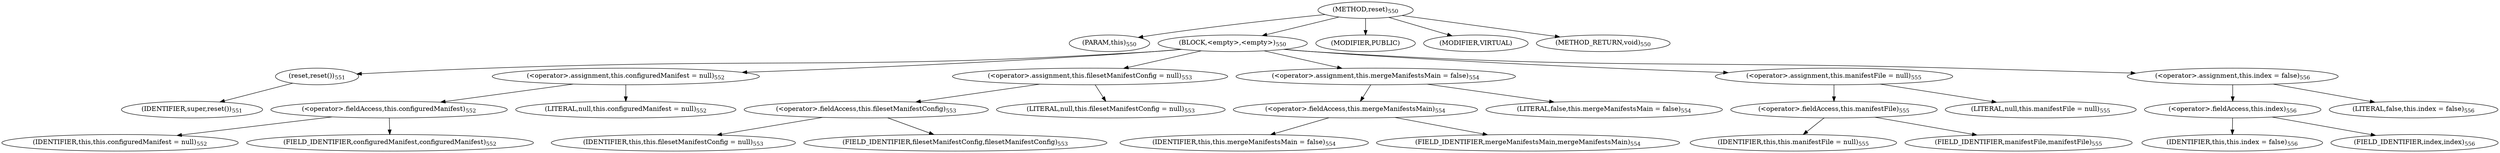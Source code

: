 digraph "reset" {  
"1111" [label = <(METHOD,reset)<SUB>550</SUB>> ]
"1112" [label = <(PARAM,this)<SUB>550</SUB>> ]
"1113" [label = <(BLOCK,&lt;empty&gt;,&lt;empty&gt;)<SUB>550</SUB>> ]
"1114" [label = <(reset,reset())<SUB>551</SUB>> ]
"1115" [label = <(IDENTIFIER,super,reset())<SUB>551</SUB>> ]
"1116" [label = <(&lt;operator&gt;.assignment,this.configuredManifest = null)<SUB>552</SUB>> ]
"1117" [label = <(&lt;operator&gt;.fieldAccess,this.configuredManifest)<SUB>552</SUB>> ]
"1118" [label = <(IDENTIFIER,this,this.configuredManifest = null)<SUB>552</SUB>> ]
"1119" [label = <(FIELD_IDENTIFIER,configuredManifest,configuredManifest)<SUB>552</SUB>> ]
"1120" [label = <(LITERAL,null,this.configuredManifest = null)<SUB>552</SUB>> ]
"1121" [label = <(&lt;operator&gt;.assignment,this.filesetManifestConfig = null)<SUB>553</SUB>> ]
"1122" [label = <(&lt;operator&gt;.fieldAccess,this.filesetManifestConfig)<SUB>553</SUB>> ]
"1123" [label = <(IDENTIFIER,this,this.filesetManifestConfig = null)<SUB>553</SUB>> ]
"1124" [label = <(FIELD_IDENTIFIER,filesetManifestConfig,filesetManifestConfig)<SUB>553</SUB>> ]
"1125" [label = <(LITERAL,null,this.filesetManifestConfig = null)<SUB>553</SUB>> ]
"1126" [label = <(&lt;operator&gt;.assignment,this.mergeManifestsMain = false)<SUB>554</SUB>> ]
"1127" [label = <(&lt;operator&gt;.fieldAccess,this.mergeManifestsMain)<SUB>554</SUB>> ]
"1128" [label = <(IDENTIFIER,this,this.mergeManifestsMain = false)<SUB>554</SUB>> ]
"1129" [label = <(FIELD_IDENTIFIER,mergeManifestsMain,mergeManifestsMain)<SUB>554</SUB>> ]
"1130" [label = <(LITERAL,false,this.mergeManifestsMain = false)<SUB>554</SUB>> ]
"1131" [label = <(&lt;operator&gt;.assignment,this.manifestFile = null)<SUB>555</SUB>> ]
"1132" [label = <(&lt;operator&gt;.fieldAccess,this.manifestFile)<SUB>555</SUB>> ]
"1133" [label = <(IDENTIFIER,this,this.manifestFile = null)<SUB>555</SUB>> ]
"1134" [label = <(FIELD_IDENTIFIER,manifestFile,manifestFile)<SUB>555</SUB>> ]
"1135" [label = <(LITERAL,null,this.manifestFile = null)<SUB>555</SUB>> ]
"1136" [label = <(&lt;operator&gt;.assignment,this.index = false)<SUB>556</SUB>> ]
"1137" [label = <(&lt;operator&gt;.fieldAccess,this.index)<SUB>556</SUB>> ]
"1138" [label = <(IDENTIFIER,this,this.index = false)<SUB>556</SUB>> ]
"1139" [label = <(FIELD_IDENTIFIER,index,index)<SUB>556</SUB>> ]
"1140" [label = <(LITERAL,false,this.index = false)<SUB>556</SUB>> ]
"1141" [label = <(MODIFIER,PUBLIC)> ]
"1142" [label = <(MODIFIER,VIRTUAL)> ]
"1143" [label = <(METHOD_RETURN,void)<SUB>550</SUB>> ]
  "1111" -> "1112" 
  "1111" -> "1113" 
  "1111" -> "1141" 
  "1111" -> "1142" 
  "1111" -> "1143" 
  "1113" -> "1114" 
  "1113" -> "1116" 
  "1113" -> "1121" 
  "1113" -> "1126" 
  "1113" -> "1131" 
  "1113" -> "1136" 
  "1114" -> "1115" 
  "1116" -> "1117" 
  "1116" -> "1120" 
  "1117" -> "1118" 
  "1117" -> "1119" 
  "1121" -> "1122" 
  "1121" -> "1125" 
  "1122" -> "1123" 
  "1122" -> "1124" 
  "1126" -> "1127" 
  "1126" -> "1130" 
  "1127" -> "1128" 
  "1127" -> "1129" 
  "1131" -> "1132" 
  "1131" -> "1135" 
  "1132" -> "1133" 
  "1132" -> "1134" 
  "1136" -> "1137" 
  "1136" -> "1140" 
  "1137" -> "1138" 
  "1137" -> "1139" 
}
